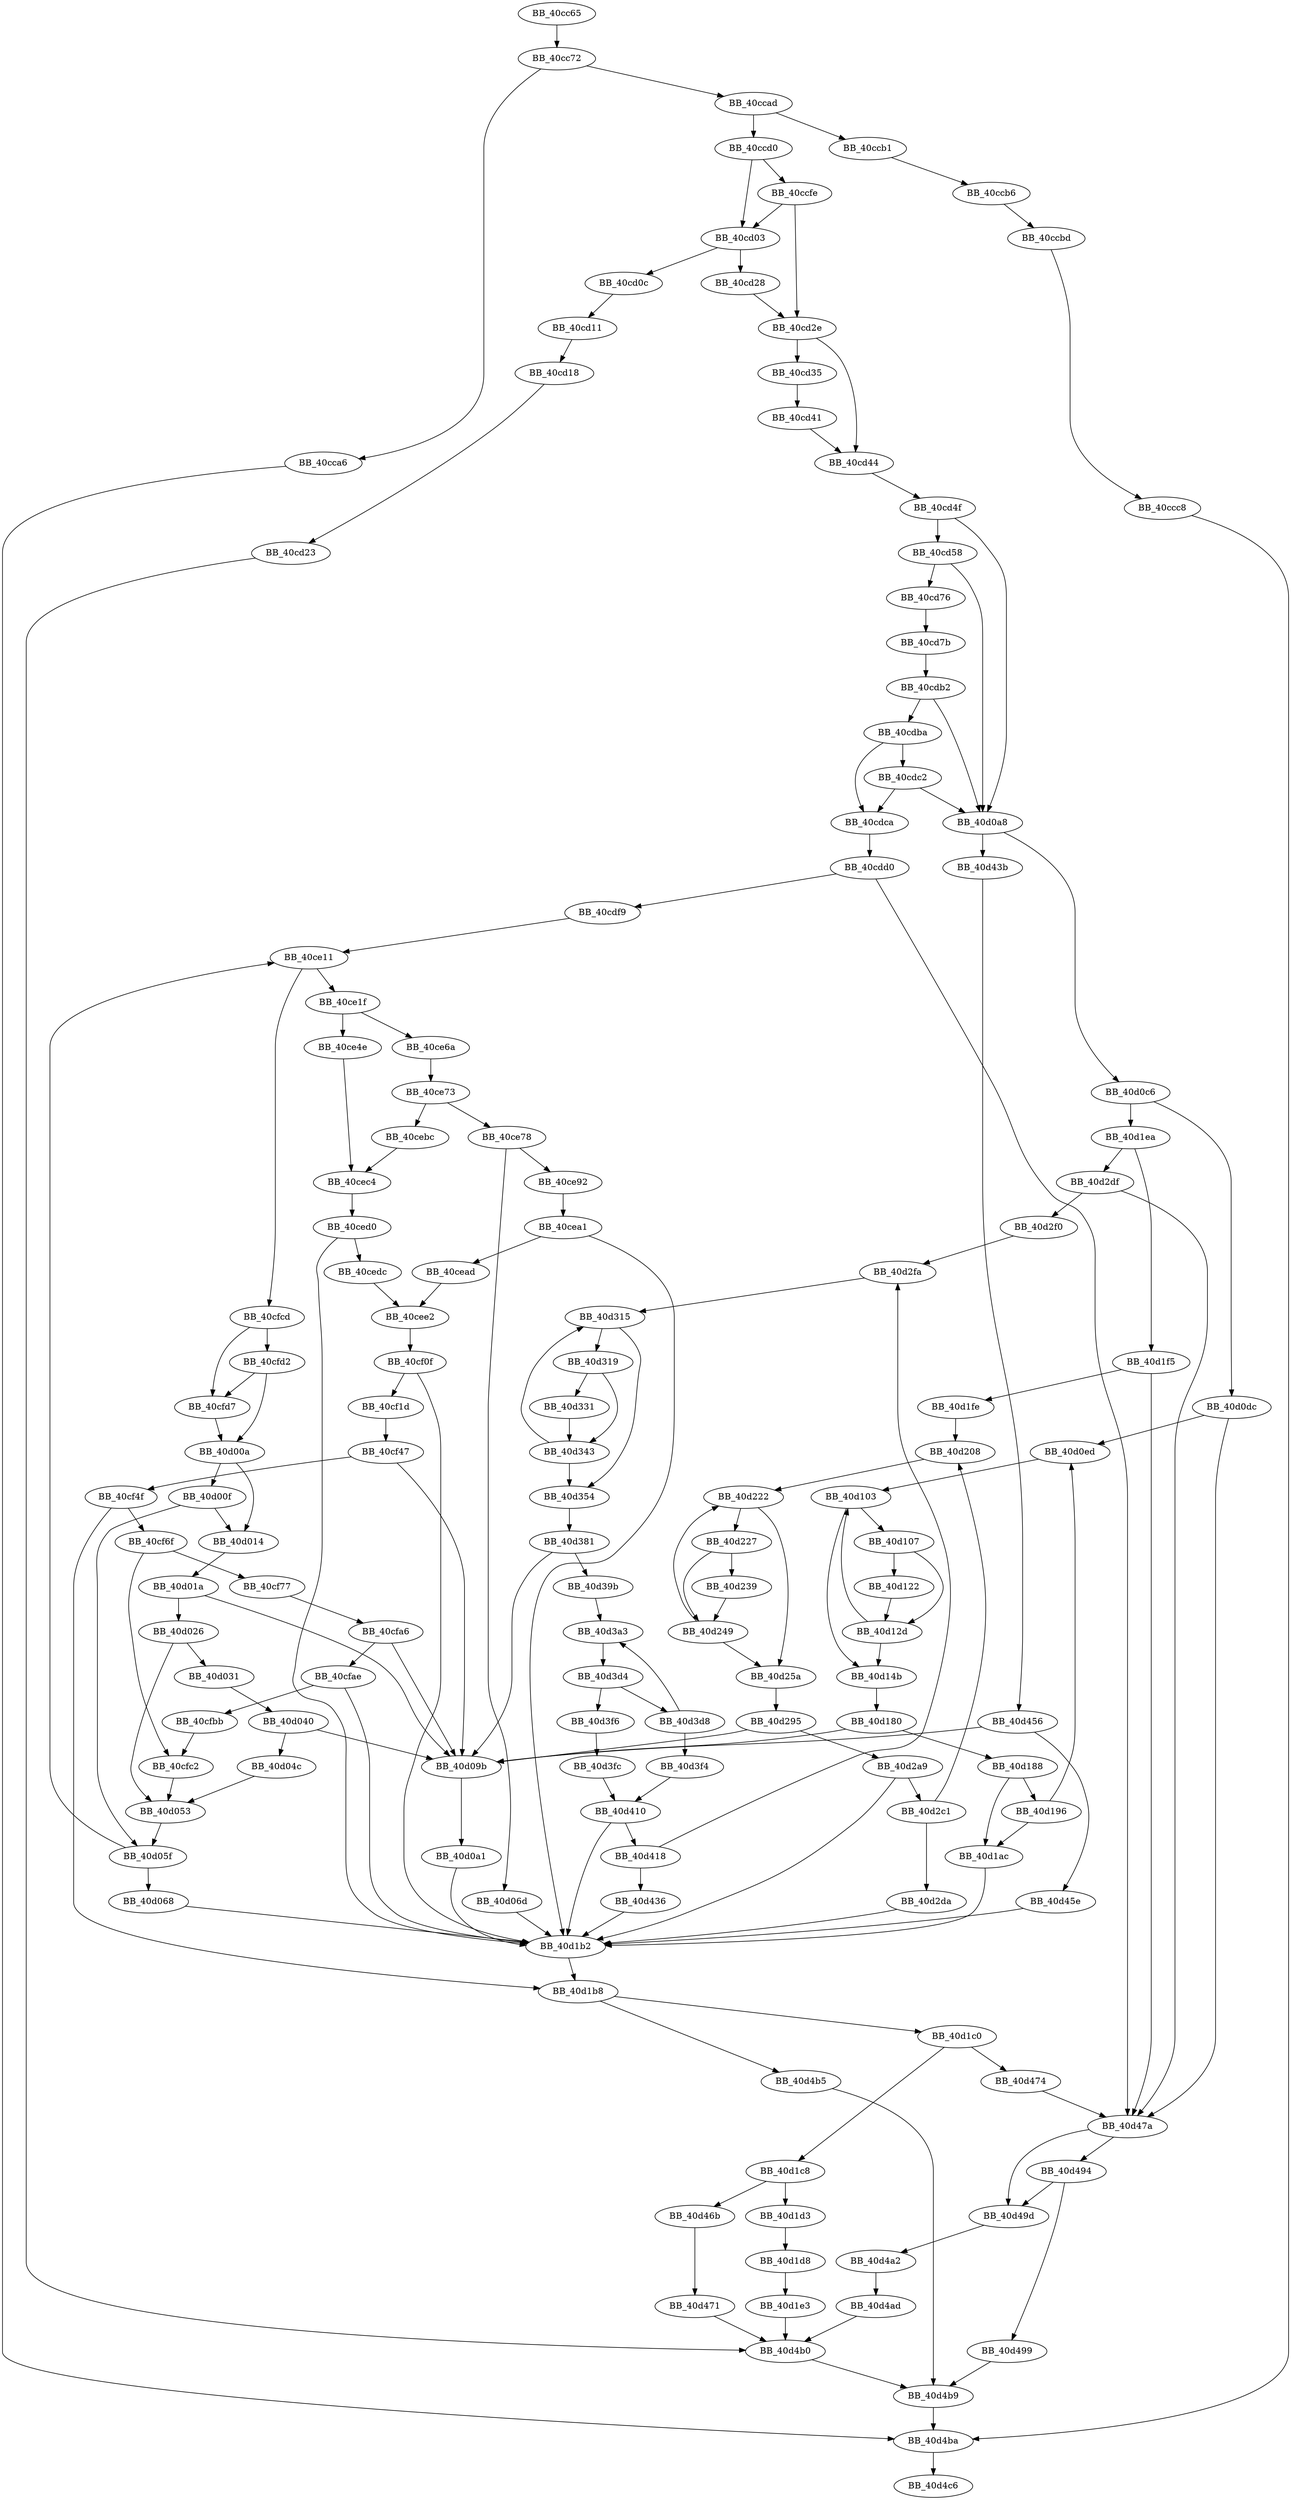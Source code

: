 DiGraph __write_nolock{
BB_40cc65->BB_40cc72
BB_40cc72->BB_40cca6
BB_40cc72->BB_40ccad
BB_40cca6->BB_40d4ba
BB_40ccad->BB_40ccb1
BB_40ccad->BB_40ccd0
BB_40ccb1->BB_40ccb6
BB_40ccb6->BB_40ccbd
BB_40ccbd->BB_40ccc8
BB_40ccc8->BB_40d4ba
BB_40ccd0->BB_40ccfe
BB_40ccd0->BB_40cd03
BB_40ccfe->BB_40cd03
BB_40ccfe->BB_40cd2e
BB_40cd03->BB_40cd0c
BB_40cd03->BB_40cd28
BB_40cd0c->BB_40cd11
BB_40cd11->BB_40cd18
BB_40cd18->BB_40cd23
BB_40cd23->BB_40d4b0
BB_40cd28->BB_40cd2e
BB_40cd2e->BB_40cd35
BB_40cd2e->BB_40cd44
BB_40cd35->BB_40cd41
BB_40cd41->BB_40cd44
BB_40cd44->BB_40cd4f
BB_40cd4f->BB_40cd58
BB_40cd4f->BB_40d0a8
BB_40cd58->BB_40cd76
BB_40cd58->BB_40d0a8
BB_40cd76->BB_40cd7b
BB_40cd7b->BB_40cdb2
BB_40cdb2->BB_40cdba
BB_40cdb2->BB_40d0a8
BB_40cdba->BB_40cdc2
BB_40cdba->BB_40cdca
BB_40cdc2->BB_40cdca
BB_40cdc2->BB_40d0a8
BB_40cdca->BB_40cdd0
BB_40cdd0->BB_40cdf9
BB_40cdd0->BB_40d47a
BB_40cdf9->BB_40ce11
BB_40ce11->BB_40ce1f
BB_40ce11->BB_40cfcd
BB_40ce1f->BB_40ce4e
BB_40ce1f->BB_40ce6a
BB_40ce4e->BB_40cec4
BB_40ce6a->BB_40ce73
BB_40ce73->BB_40ce78
BB_40ce73->BB_40cebc
BB_40ce78->BB_40ce92
BB_40ce78->BB_40d06d
BB_40ce92->BB_40cea1
BB_40cea1->BB_40cead
BB_40cea1->BB_40d1b2
BB_40cead->BB_40cee2
BB_40cebc->BB_40cec4
BB_40cec4->BB_40ced0
BB_40ced0->BB_40cedc
BB_40ced0->BB_40d1b2
BB_40cedc->BB_40cee2
BB_40cee2->BB_40cf0f
BB_40cf0f->BB_40cf1d
BB_40cf0f->BB_40d1b2
BB_40cf1d->BB_40cf47
BB_40cf47->BB_40cf4f
BB_40cf47->BB_40d09b
BB_40cf4f->BB_40cf6f
BB_40cf4f->BB_40d1b8
BB_40cf6f->BB_40cf77
BB_40cf6f->BB_40cfc2
BB_40cf77->BB_40cfa6
BB_40cfa6->BB_40cfae
BB_40cfa6->BB_40d09b
BB_40cfae->BB_40cfbb
BB_40cfae->BB_40d1b2
BB_40cfbb->BB_40cfc2
BB_40cfc2->BB_40d053
BB_40cfcd->BB_40cfd2
BB_40cfcd->BB_40cfd7
BB_40cfd2->BB_40cfd7
BB_40cfd2->BB_40d00a
BB_40cfd7->BB_40d00a
BB_40d00a->BB_40d00f
BB_40d00a->BB_40d014
BB_40d00f->BB_40d014
BB_40d00f->BB_40d05f
BB_40d014->BB_40d01a
BB_40d01a->BB_40d026
BB_40d01a->BB_40d09b
BB_40d026->BB_40d031
BB_40d026->BB_40d053
BB_40d031->BB_40d040
BB_40d040->BB_40d04c
BB_40d040->BB_40d09b
BB_40d04c->BB_40d053
BB_40d053->BB_40d05f
BB_40d05f->BB_40ce11
BB_40d05f->BB_40d068
BB_40d068->BB_40d1b2
BB_40d06d->BB_40d1b2
BB_40d09b->BB_40d0a1
BB_40d0a1->BB_40d1b2
BB_40d0a8->BB_40d0c6
BB_40d0a8->BB_40d43b
BB_40d0c6->BB_40d0dc
BB_40d0c6->BB_40d1ea
BB_40d0dc->BB_40d0ed
BB_40d0dc->BB_40d47a
BB_40d0ed->BB_40d103
BB_40d103->BB_40d107
BB_40d103->BB_40d14b
BB_40d107->BB_40d122
BB_40d107->BB_40d12d
BB_40d122->BB_40d12d
BB_40d12d->BB_40d103
BB_40d12d->BB_40d14b
BB_40d14b->BB_40d180
BB_40d180->BB_40d09b
BB_40d180->BB_40d188
BB_40d188->BB_40d196
BB_40d188->BB_40d1ac
BB_40d196->BB_40d0ed
BB_40d196->BB_40d1ac
BB_40d1ac->BB_40d1b2
BB_40d1b2->BB_40d1b8
BB_40d1b8->BB_40d1c0
BB_40d1b8->BB_40d4b5
BB_40d1c0->BB_40d1c8
BB_40d1c0->BB_40d474
BB_40d1c8->BB_40d1d3
BB_40d1c8->BB_40d46b
BB_40d1d3->BB_40d1d8
BB_40d1d8->BB_40d1e3
BB_40d1e3->BB_40d4b0
BB_40d1ea->BB_40d1f5
BB_40d1ea->BB_40d2df
BB_40d1f5->BB_40d1fe
BB_40d1f5->BB_40d47a
BB_40d1fe->BB_40d208
BB_40d208->BB_40d222
BB_40d222->BB_40d227
BB_40d222->BB_40d25a
BB_40d227->BB_40d239
BB_40d227->BB_40d249
BB_40d239->BB_40d249
BB_40d249->BB_40d222
BB_40d249->BB_40d25a
BB_40d25a->BB_40d295
BB_40d295->BB_40d09b
BB_40d295->BB_40d2a9
BB_40d2a9->BB_40d1b2
BB_40d2a9->BB_40d2c1
BB_40d2c1->BB_40d208
BB_40d2c1->BB_40d2da
BB_40d2da->BB_40d1b2
BB_40d2df->BB_40d2f0
BB_40d2df->BB_40d47a
BB_40d2f0->BB_40d2fa
BB_40d2fa->BB_40d315
BB_40d315->BB_40d319
BB_40d315->BB_40d354
BB_40d319->BB_40d331
BB_40d319->BB_40d343
BB_40d331->BB_40d343
BB_40d343->BB_40d315
BB_40d343->BB_40d354
BB_40d354->BB_40d381
BB_40d381->BB_40d09b
BB_40d381->BB_40d39b
BB_40d39b->BB_40d3a3
BB_40d3a3->BB_40d3d4
BB_40d3d4->BB_40d3d8
BB_40d3d4->BB_40d3f6
BB_40d3d8->BB_40d3a3
BB_40d3d8->BB_40d3f4
BB_40d3f4->BB_40d410
BB_40d3f6->BB_40d3fc
BB_40d3fc->BB_40d410
BB_40d410->BB_40d1b2
BB_40d410->BB_40d418
BB_40d418->BB_40d2fa
BB_40d418->BB_40d436
BB_40d436->BB_40d1b2
BB_40d43b->BB_40d456
BB_40d456->BB_40d09b
BB_40d456->BB_40d45e
BB_40d45e->BB_40d1b2
BB_40d46b->BB_40d471
BB_40d471->BB_40d4b0
BB_40d474->BB_40d47a
BB_40d47a->BB_40d494
BB_40d47a->BB_40d49d
BB_40d494->BB_40d499
BB_40d494->BB_40d49d
BB_40d499->BB_40d4b9
BB_40d49d->BB_40d4a2
BB_40d4a2->BB_40d4ad
BB_40d4ad->BB_40d4b0
BB_40d4b0->BB_40d4b9
BB_40d4b5->BB_40d4b9
BB_40d4b9->BB_40d4ba
BB_40d4ba->BB_40d4c6
}
